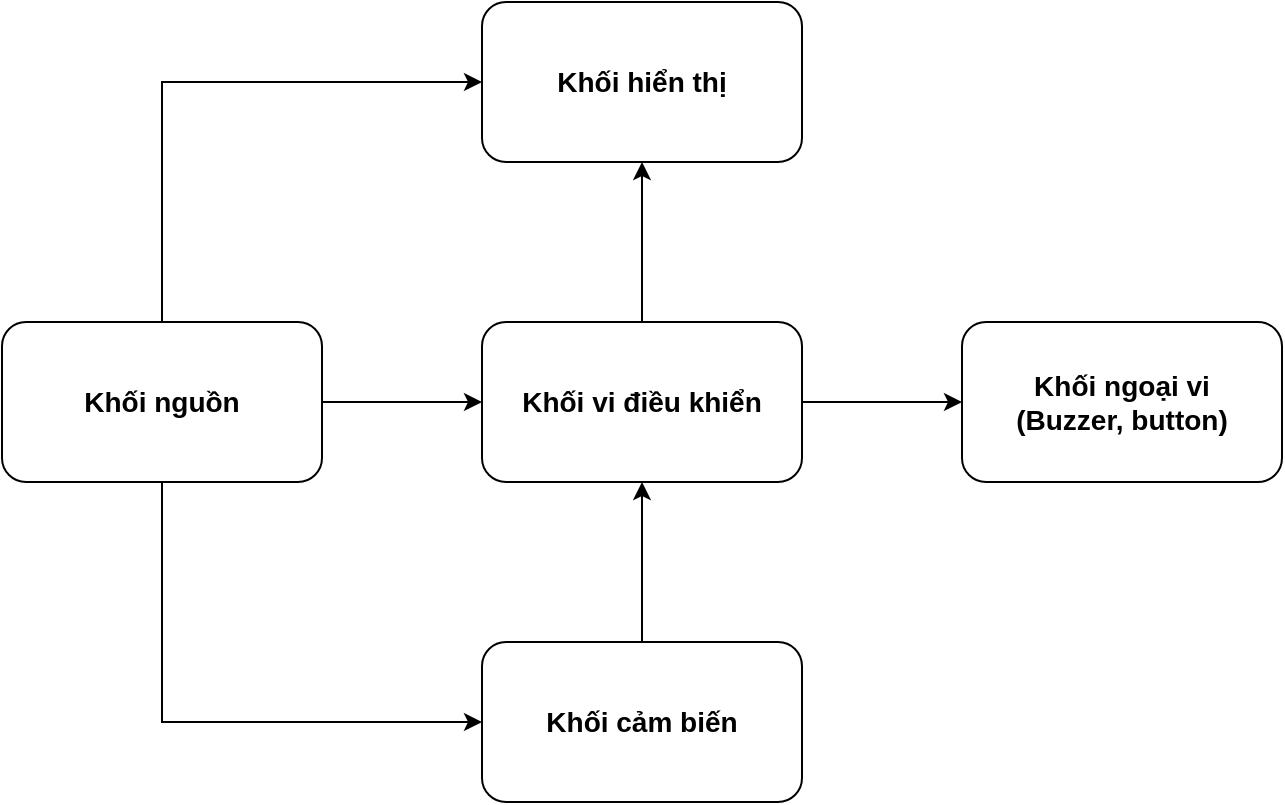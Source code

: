 <mxfile version="24.7.1" type="device">
  <diagram name="Trang-1" id="43Iw-BSyHzTc-QbQiODq">
    <mxGraphModel dx="1006" dy="531" grid="1" gridSize="10" guides="1" tooltips="1" connect="1" arrows="1" fold="1" page="1" pageScale="1" pageWidth="827" pageHeight="1169" math="0" shadow="0">
      <root>
        <mxCell id="0" />
        <mxCell id="1" parent="0" />
        <mxCell id="sNajoEpPM1lTUHpaW8hU-9" style="edgeStyle=orthogonalEdgeStyle;rounded=0;orthogonalLoop=1;jettySize=auto;html=1;exitX=0.5;exitY=0;exitDx=0;exitDy=0;entryX=0.5;entryY=1;entryDx=0;entryDy=0;fontStyle=1;fontSize=14;" edge="1" parent="1" source="sNajoEpPM1lTUHpaW8hU-1" target="sNajoEpPM1lTUHpaW8hU-2">
          <mxGeometry relative="1" as="geometry" />
        </mxCell>
        <mxCell id="sNajoEpPM1lTUHpaW8hU-12" style="edgeStyle=orthogonalEdgeStyle;rounded=0;orthogonalLoop=1;jettySize=auto;html=1;exitX=1;exitY=0.5;exitDx=0;exitDy=0;entryX=0;entryY=0.5;entryDx=0;entryDy=0;fontStyle=1;fontSize=14;" edge="1" parent="1" source="sNajoEpPM1lTUHpaW8hU-1" target="sNajoEpPM1lTUHpaW8hU-11">
          <mxGeometry relative="1" as="geometry" />
        </mxCell>
        <mxCell id="sNajoEpPM1lTUHpaW8hU-1" value="Khối vi điều khiển" style="rounded=1;whiteSpace=wrap;html=1;fontStyle=1;fontSize=14;" vertex="1" parent="1">
          <mxGeometry x="360" y="240" width="160" height="80" as="geometry" />
        </mxCell>
        <mxCell id="sNajoEpPM1lTUHpaW8hU-2" value="Khối hiển thị" style="rounded=1;whiteSpace=wrap;html=1;fontStyle=1;fontSize=14;" vertex="1" parent="1">
          <mxGeometry x="360" y="80" width="160" height="80" as="geometry" />
        </mxCell>
        <mxCell id="sNajoEpPM1lTUHpaW8hU-6" style="edgeStyle=orthogonalEdgeStyle;rounded=0;orthogonalLoop=1;jettySize=auto;html=1;exitX=1;exitY=0.5;exitDx=0;exitDy=0;entryX=0;entryY=0.5;entryDx=0;entryDy=0;fontStyle=1;fontSize=14;" edge="1" parent="1" source="sNajoEpPM1lTUHpaW8hU-3" target="sNajoEpPM1lTUHpaW8hU-1">
          <mxGeometry relative="1" as="geometry" />
        </mxCell>
        <mxCell id="sNajoEpPM1lTUHpaW8hU-7" style="edgeStyle=orthogonalEdgeStyle;rounded=0;orthogonalLoop=1;jettySize=auto;html=1;exitX=0.5;exitY=0;exitDx=0;exitDy=0;entryX=0;entryY=0.5;entryDx=0;entryDy=0;fontStyle=1;fontSize=14;" edge="1" parent="1" source="sNajoEpPM1lTUHpaW8hU-3" target="sNajoEpPM1lTUHpaW8hU-2">
          <mxGeometry relative="1" as="geometry" />
        </mxCell>
        <mxCell id="sNajoEpPM1lTUHpaW8hU-8" style="edgeStyle=orthogonalEdgeStyle;rounded=0;orthogonalLoop=1;jettySize=auto;html=1;exitX=0.5;exitY=1;exitDx=0;exitDy=0;entryX=0;entryY=0.5;entryDx=0;entryDy=0;fontStyle=1;fontSize=14;" edge="1" parent="1" source="sNajoEpPM1lTUHpaW8hU-3" target="sNajoEpPM1lTUHpaW8hU-4">
          <mxGeometry relative="1" as="geometry" />
        </mxCell>
        <mxCell id="sNajoEpPM1lTUHpaW8hU-3" value="Khối nguồn" style="rounded=1;whiteSpace=wrap;html=1;fontStyle=1;fontSize=14;" vertex="1" parent="1">
          <mxGeometry x="120" y="240" width="160" height="80" as="geometry" />
        </mxCell>
        <mxCell id="sNajoEpPM1lTUHpaW8hU-10" style="edgeStyle=orthogonalEdgeStyle;rounded=0;orthogonalLoop=1;jettySize=auto;html=1;exitX=0.5;exitY=0;exitDx=0;exitDy=0;fontStyle=1;fontSize=14;" edge="1" parent="1" source="sNajoEpPM1lTUHpaW8hU-4" target="sNajoEpPM1lTUHpaW8hU-1">
          <mxGeometry relative="1" as="geometry" />
        </mxCell>
        <mxCell id="sNajoEpPM1lTUHpaW8hU-4" value="Khối cảm biến" style="rounded=1;whiteSpace=wrap;html=1;fontStyle=1;fontSize=14;" vertex="1" parent="1">
          <mxGeometry x="360" y="400" width="160" height="80" as="geometry" />
        </mxCell>
        <mxCell id="sNajoEpPM1lTUHpaW8hU-11" value="Khối ngoại vi&lt;div style=&quot;font-size: 14px;&quot;&gt;(Buzzer, button)&lt;/div&gt;" style="rounded=1;whiteSpace=wrap;html=1;fontStyle=1;fontSize=14;" vertex="1" parent="1">
          <mxGeometry x="600" y="240" width="160" height="80" as="geometry" />
        </mxCell>
      </root>
    </mxGraphModel>
  </diagram>
</mxfile>
